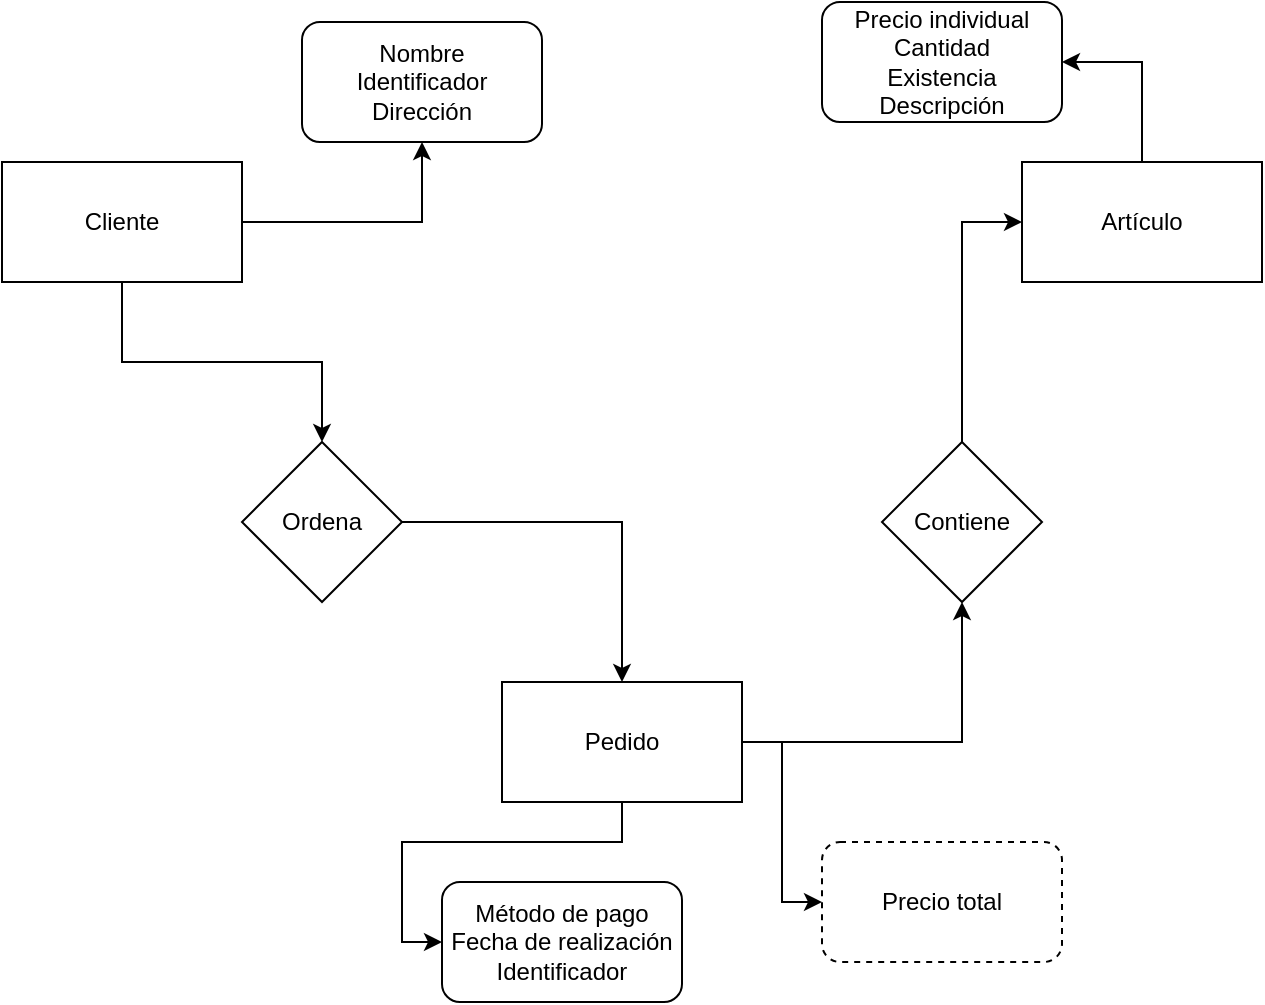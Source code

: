 <mxfile version="24.0.2" type="github">
  <diagram name="Page-1" id="4eeg_4o9ROHQ5qiyzCGl">
    <mxGraphModel dx="1050" dy="557" grid="1" gridSize="10" guides="1" tooltips="1" connect="1" arrows="1" fold="1" page="1" pageScale="1" pageWidth="850" pageHeight="1100" math="0" shadow="0">
      <root>
        <mxCell id="0" />
        <mxCell id="1" parent="0" />
        <mxCell id="-gCocvNBKhMVqKEbnnKS-12" style="edgeStyle=orthogonalEdgeStyle;rounded=0;orthogonalLoop=1;jettySize=auto;html=1;" edge="1" parent="1" source="-gCocvNBKhMVqKEbnnKS-1" target="-gCocvNBKhMVqKEbnnKS-6">
          <mxGeometry relative="1" as="geometry" />
        </mxCell>
        <mxCell id="-gCocvNBKhMVqKEbnnKS-16" style="edgeStyle=orthogonalEdgeStyle;rounded=0;orthogonalLoop=1;jettySize=auto;html=1;entryX=0.5;entryY=1;entryDx=0;entryDy=0;" edge="1" parent="1" source="-gCocvNBKhMVqKEbnnKS-1" target="-gCocvNBKhMVqKEbnnKS-8">
          <mxGeometry relative="1" as="geometry" />
        </mxCell>
        <mxCell id="-gCocvNBKhMVqKEbnnKS-1" value="Cliente" style="rounded=0;whiteSpace=wrap;html=1;" vertex="1" parent="1">
          <mxGeometry x="130" y="80" width="120" height="60" as="geometry" />
        </mxCell>
        <mxCell id="-gCocvNBKhMVqKEbnnKS-14" style="edgeStyle=orthogonalEdgeStyle;rounded=0;orthogonalLoop=1;jettySize=auto;html=1;entryX=0.5;entryY=1;entryDx=0;entryDy=0;" edge="1" parent="1" source="-gCocvNBKhMVqKEbnnKS-2" target="-gCocvNBKhMVqKEbnnKS-7">
          <mxGeometry relative="1" as="geometry" />
        </mxCell>
        <mxCell id="-gCocvNBKhMVqKEbnnKS-17" style="edgeStyle=orthogonalEdgeStyle;rounded=0;orthogonalLoop=1;jettySize=auto;html=1;entryX=0;entryY=0.5;entryDx=0;entryDy=0;" edge="1" parent="1" source="-gCocvNBKhMVqKEbnnKS-2" target="-gCocvNBKhMVqKEbnnKS-9">
          <mxGeometry relative="1" as="geometry" />
        </mxCell>
        <mxCell id="-gCocvNBKhMVqKEbnnKS-21" style="edgeStyle=orthogonalEdgeStyle;rounded=0;orthogonalLoop=1;jettySize=auto;html=1;entryX=0;entryY=0.5;entryDx=0;entryDy=0;" edge="1" parent="1" source="-gCocvNBKhMVqKEbnnKS-2" target="-gCocvNBKhMVqKEbnnKS-11">
          <mxGeometry relative="1" as="geometry" />
        </mxCell>
        <mxCell id="-gCocvNBKhMVqKEbnnKS-2" value="Pedido" style="rounded=0;whiteSpace=wrap;html=1;" vertex="1" parent="1">
          <mxGeometry x="380" y="340" width="120" height="60" as="geometry" />
        </mxCell>
        <mxCell id="-gCocvNBKhMVqKEbnnKS-20" style="edgeStyle=orthogonalEdgeStyle;rounded=0;orthogonalLoop=1;jettySize=auto;html=1;entryX=1;entryY=0.5;entryDx=0;entryDy=0;" edge="1" parent="1" source="-gCocvNBKhMVqKEbnnKS-3" target="-gCocvNBKhMVqKEbnnKS-10">
          <mxGeometry relative="1" as="geometry" />
        </mxCell>
        <mxCell id="-gCocvNBKhMVqKEbnnKS-3" value="Artículo" style="rounded=0;whiteSpace=wrap;html=1;" vertex="1" parent="1">
          <mxGeometry x="640" y="80" width="120" height="60" as="geometry" />
        </mxCell>
        <mxCell id="-gCocvNBKhMVqKEbnnKS-13" style="edgeStyle=orthogonalEdgeStyle;rounded=0;orthogonalLoop=1;jettySize=auto;html=1;" edge="1" parent="1" source="-gCocvNBKhMVqKEbnnKS-6" target="-gCocvNBKhMVqKEbnnKS-2">
          <mxGeometry relative="1" as="geometry" />
        </mxCell>
        <mxCell id="-gCocvNBKhMVqKEbnnKS-6" value="Ordena" style="rhombus;whiteSpace=wrap;html=1;" vertex="1" parent="1">
          <mxGeometry x="250" y="220" width="80" height="80" as="geometry" />
        </mxCell>
        <mxCell id="-gCocvNBKhMVqKEbnnKS-15" style="edgeStyle=orthogonalEdgeStyle;rounded=0;orthogonalLoop=1;jettySize=auto;html=1;entryX=0;entryY=0.5;entryDx=0;entryDy=0;" edge="1" parent="1" source="-gCocvNBKhMVqKEbnnKS-7" target="-gCocvNBKhMVqKEbnnKS-3">
          <mxGeometry relative="1" as="geometry" />
        </mxCell>
        <mxCell id="-gCocvNBKhMVqKEbnnKS-7" value="Contiene" style="rhombus;whiteSpace=wrap;html=1;" vertex="1" parent="1">
          <mxGeometry x="570" y="220" width="80" height="80" as="geometry" />
        </mxCell>
        <mxCell id="-gCocvNBKhMVqKEbnnKS-8" value="Nombre&lt;div&gt;Identificador&lt;/div&gt;&lt;div&gt;Dirección&lt;/div&gt;" style="rounded=1;whiteSpace=wrap;html=1;" vertex="1" parent="1">
          <mxGeometry x="280" y="10" width="120" height="60" as="geometry" />
        </mxCell>
        <mxCell id="-gCocvNBKhMVqKEbnnKS-9" value="&lt;div&gt;Método de pago&lt;/div&gt;&lt;div&gt;Fecha de realización&lt;/div&gt;&lt;div&gt;Identificador&lt;/div&gt;" style="rounded=1;whiteSpace=wrap;html=1;" vertex="1" parent="1">
          <mxGeometry x="350" y="440" width="120" height="60" as="geometry" />
        </mxCell>
        <mxCell id="-gCocvNBKhMVqKEbnnKS-10" value="Precio individual&lt;div&gt;Cantidad&lt;/div&gt;&lt;div&gt;Existencia&lt;/div&gt;&lt;div&gt;Descripción&lt;/div&gt;" style="rounded=1;whiteSpace=wrap;html=1;" vertex="1" parent="1">
          <mxGeometry x="540" width="120" height="60" as="geometry" />
        </mxCell>
        <mxCell id="-gCocvNBKhMVqKEbnnKS-11" value="Precio total" style="rounded=1;whiteSpace=wrap;html=1;dashed=1;" vertex="1" parent="1">
          <mxGeometry x="540" y="420" width="120" height="60" as="geometry" />
        </mxCell>
      </root>
    </mxGraphModel>
  </diagram>
</mxfile>
